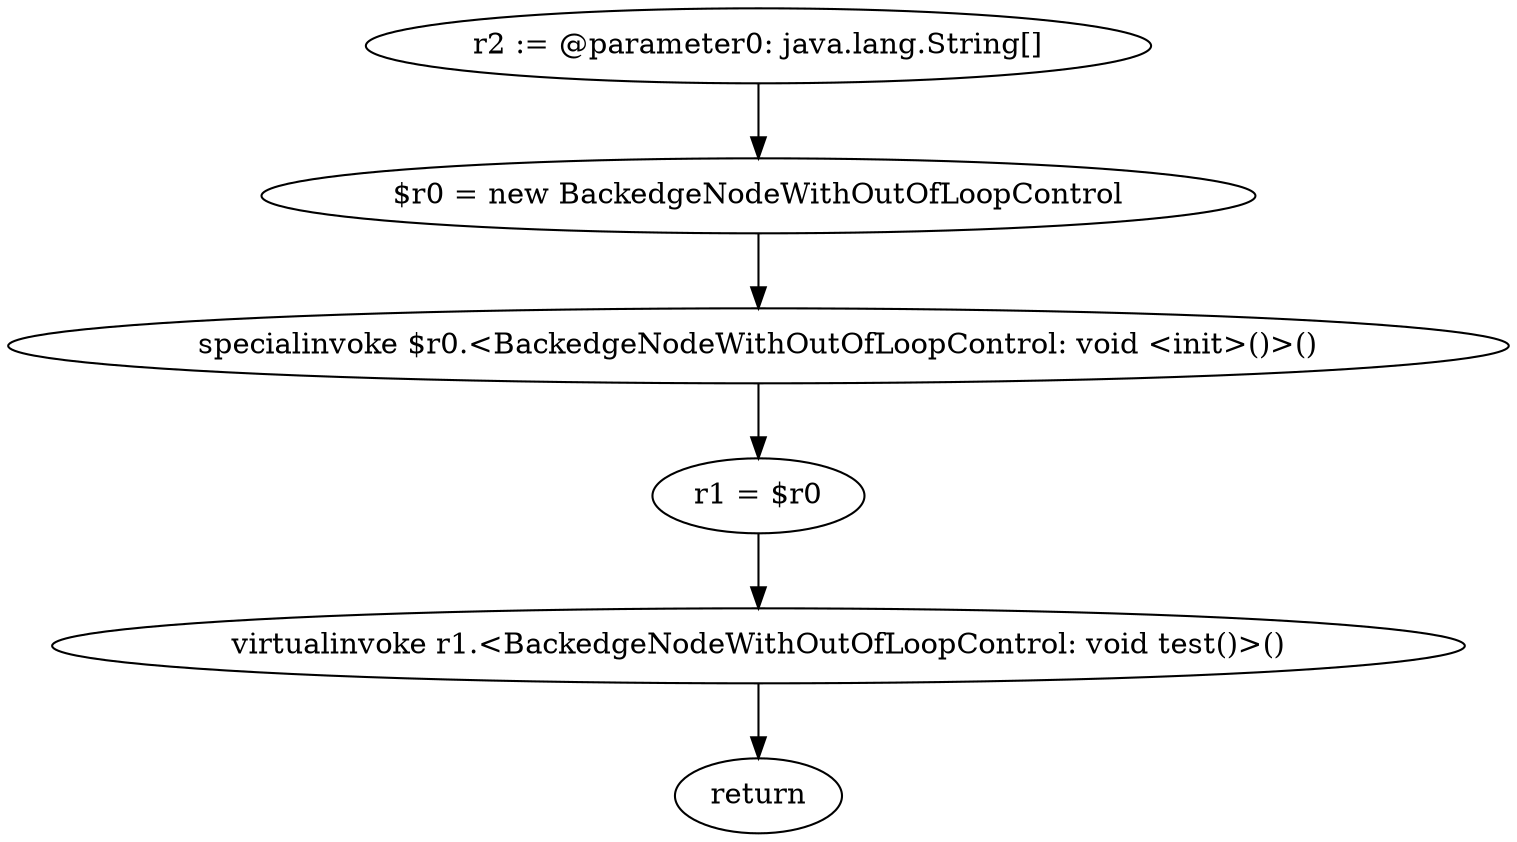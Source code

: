 digraph "unitGraph" {
    "r2 := @parameter0: java.lang.String[]"
    "$r0 = new BackedgeNodeWithOutOfLoopControl"
    "specialinvoke $r0.<BackedgeNodeWithOutOfLoopControl: void <init>()>()"
    "r1 = $r0"
    "virtualinvoke r1.<BackedgeNodeWithOutOfLoopControl: void test()>()"
    "return"
    "r2 := @parameter0: java.lang.String[]"->"$r0 = new BackedgeNodeWithOutOfLoopControl";
    "$r0 = new BackedgeNodeWithOutOfLoopControl"->"specialinvoke $r0.<BackedgeNodeWithOutOfLoopControl: void <init>()>()";
    "specialinvoke $r0.<BackedgeNodeWithOutOfLoopControl: void <init>()>()"->"r1 = $r0";
    "r1 = $r0"->"virtualinvoke r1.<BackedgeNodeWithOutOfLoopControl: void test()>()";
    "virtualinvoke r1.<BackedgeNodeWithOutOfLoopControl: void test()>()"->"return";
}
